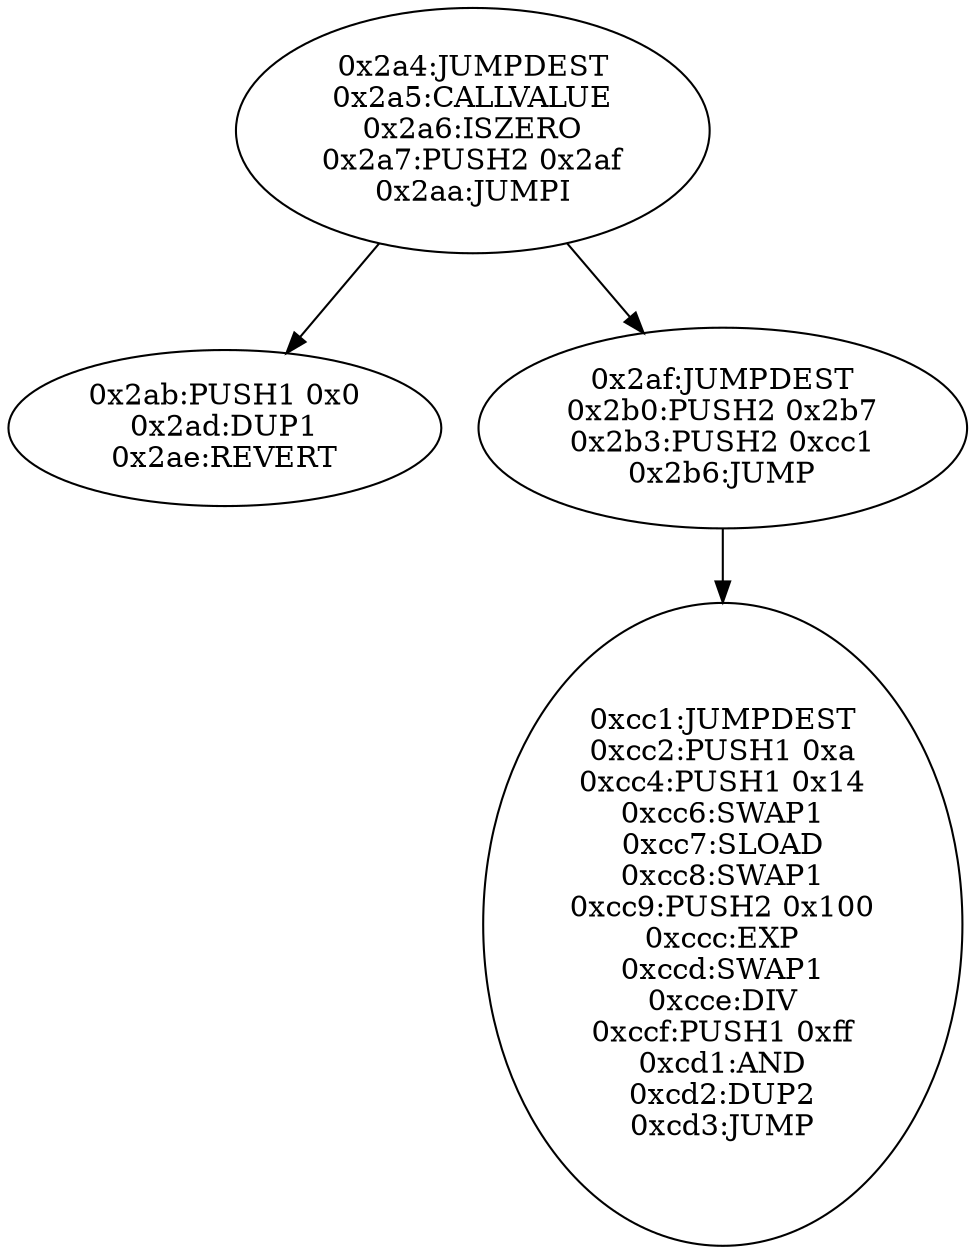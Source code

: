 digraph{
676[label="0x2a4:JUMPDEST
0x2a5:CALLVALUE
0x2a6:ISZERO
0x2a7:PUSH2 0x2af
0x2aa:JUMPI"]
676 -> 683
676 -> 687
683[label="0x2ab:PUSH1 0x0
0x2ad:DUP1
0x2ae:REVERT"]
687[label="0x2af:JUMPDEST
0x2b0:PUSH2 0x2b7
0x2b3:PUSH2 0xcc1
0x2b6:JUMP"]
687 -> 3265
3265[label="0xcc1:JUMPDEST
0xcc2:PUSH1 0xa
0xcc4:PUSH1 0x14
0xcc6:SWAP1
0xcc7:SLOAD
0xcc8:SWAP1
0xcc9:PUSH2 0x100
0xccc:EXP
0xccd:SWAP1
0xcce:DIV
0xccf:PUSH1 0xff
0xcd1:AND
0xcd2:DUP2
0xcd3:JUMP"]

}